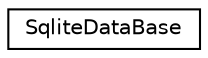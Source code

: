 digraph "Graphical Class Hierarchy"
{
 // LATEX_PDF_SIZE
  edge [fontname="Helvetica",fontsize="10",labelfontname="Helvetica",labelfontsize="10"];
  node [fontname="Helvetica",fontsize="10",shape=record];
  rankdir="LR";
  Node0 [label="SqliteDataBase",height=0.2,width=0.4,color="black", fillcolor="white", style="filled",URL="$classSqliteDataBase.html",tooltip=" "];
}
